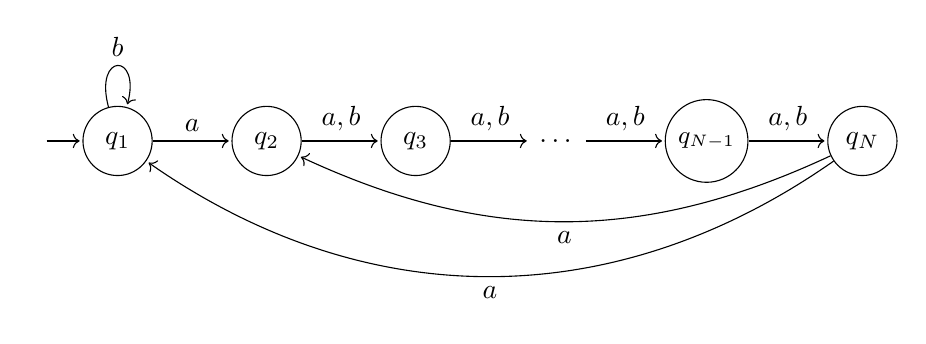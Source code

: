 \begin{tikzpicture}[shorten >=1pt,initial text=]
	\node[state,initial]	(q1)			{$q_1$};
	\node[state]		(q2)	[right=of q1]	{$q_2$};
	\node[state]		(q3)	[right=of q2]	{$q_3$};
	\node			(qd)	[right=of q3]	{$\dots$};
	\node[state]		(qn-1)	[right=of qd]	{\small $q_{N-1}$};
	\node[state]		(qn)	[right=of qn-1]	{$q_N$};
	\path[->]
	(q1)	edge			node[above]	{$a$} (q2)
		edge[loop above]	node[above] 	{$b$} ()
	(q2)	edge			node[above]	{$a,b$} (q3)
	(q3)	edge			node[above]	{$a,b$} (qd)
	(qd)	edge			node[above]	{$a,b$} (qn-1)
	(qn-1)	edge			node[above]	{$a,b$} (qn)
	(qn)	edge[bend angle=25,bend left]		node[below]	{$a$} (q2)
	(qn)	edge[bend angle=35,bend left]		node[below]	{$a$} (q1);
\end{tikzpicture}
